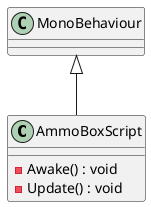 @startuml
class AmmoBoxScript {
    - Awake() : void
    - Update() : void
}
MonoBehaviour <|-- AmmoBoxScript
@enduml
